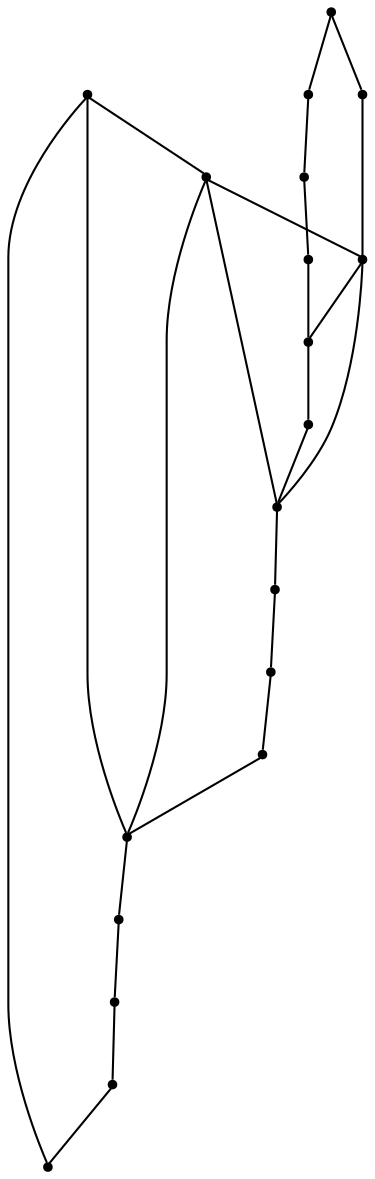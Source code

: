 graph {
  node [shape=point,comment="{\"directed\":false,\"doi\":\"10.4230/LIPIcs.GD.2024.30\",\"figure\":\"16 (9)\"}"]

  v0 [pos="1532.9055874155465,2799.2816123951725"]
  v1 [pos="1525.2826128175711,2829.36182596783"]
  v2 [pos="1530.3382248229827,2768.347384845234"]
  v3 [pos="1508.307112146086,2855.346434689342"]
  v4 [pos="1517.8723025869367,2739.929675551758"]
  v5 [pos="1483.80873667154,2874.409410175088"]
  v6 [pos="1496.8414247095407,2717.0953560311373"]
  v7 [pos="1454.4464269437244,2884.4889622780092"]
  v8 [pos="1469.5422900431067,2702.32432214176"]
  v9 [pos="1381.0012868217395,2717.0953560311373"]
  v10 [pos="1423.4045520420277,2884.4889622780092"]
  v11 [pos="1347.5086840313372,2768.347384845234"]
  v12 [pos="1438.9212921698365,2697.2154976105994"]
  v13 [pos="1394.0423695058198,2874.409410175088"]
  v14 [pos="1408.3046188112132,2702.328391297102"]
  v15 [pos="1369.5438668396664,2855.3505038446833"]
  v16 [pos="1352.5641688451412,2829.3661494453804"]
  v17 [pos="1359.9788035904226,2739.929675551758"]
  v18 [pos="1344.945518761813,2799.281612395173"]

  v0 -- v1 [id="-1",pos="1532.9055874155465,2799.2816123951725 1525.2826128175711,2829.36182596783 1525.2826128175711,2829.36182596783 1525.2826128175711,2829.36182596783"]
  v18 -- v11 [id="-2",pos="1344.945518761813,2799.281612395173 1347.5086840313372,2768.347384845234 1347.5086840313372,2768.347384845234 1347.5086840313372,2768.347384845234"]
  v11 -- v17 [id="-3",pos="1347.5086840313372,2768.347384845234 1359.9788035904226,2739.929675551758 1359.9788035904226,2739.929675551758 1359.9788035904226,2739.929675551758"]
  v16 -- v18 [id="-4",pos="1352.5641688451412,2829.3661494453804 1344.945518761813,2799.281612395173 1344.945518761813,2799.281612395173 1344.945518761813,2799.281612395173"]
  v17 -- v9 [id="-5",pos="1359.9788035904226,2739.929675551758 1381.0012868217395,2717.0953560311373 1381.0012868217395,2717.0953560311373 1381.0012868217395,2717.0953560311373"]
  v15 -- v16 [id="-6",pos="1369.5438668396664,2855.3505038446833 1352.5641688451412,2829.3661494453804 1352.5641688451412,2829.3661494453804 1352.5641688451412,2829.3661494453804"]
  v9 -- v5 [id="-7",pos="1381.0012868217395,2717.0953560311373 1483.80873667154,2874.409410175088 1483.80873667154,2874.409410175088 1483.80873667154,2874.409410175088"]
  v9 -- v14 [id="-8",pos="1381.0012868217395,2717.0953560311373 1408.3046188112132,2702.328391297102 1408.3046188112132,2702.328391297102 1408.3046188112132,2702.328391297102"]
  v13 -- v15 [id="-9",pos="1394.0423695058198,2874.409410175088 1369.5438668396664,2855.3505038446833 1369.5438668396664,2855.3505038446833 1369.5438668396664,2855.3505038446833"]
  v13 -- v10 [id="-10",pos="1394.0423695058198,2874.409410175088 1423.4045520420277,2884.4889622780092 1423.4045520420277,2884.4889622780092 1423.4045520420277,2884.4889622780092"]
  v10 -- v7 [id="-11",pos="1423.4045520420277,2884.4889622780092 1454.4464269437244,2884.4889622780092 1454.4464269437244,2884.4889622780092 1454.4464269437244,2884.4889622780092"]
  v14 -- v12 [id="-12",pos="1408.3046188112132,2702.328391297102 1438.9212921698365,2697.2154976105994 1438.9212921698365,2697.2154976105994 1438.9212921698365,2697.2154976105994"]
  v12 -- v8 [id="-16",pos="1438.9212921698365,2697.2154976105994 1469.5422900431067,2702.32432214176 1469.5422900431067,2702.32432214176 1469.5422900431067,2702.32432214176"]
  v7 -- v11 [id="-18",pos="1454.4464269437244,2884.4889622780092 1347.5086840313372,2768.347384845234 1347.5086840313372,2768.347384845234 1347.5086840313372,2768.347384845234"]
  v7 -- v9 [id="-20",pos="1454.4464269437244,2884.4889622780092 1381.0012868217395,2717.0953560311373 1381.0012868217395,2717.0953560311373 1381.0012868217395,2717.0953560311373"]
  v8 -- v6 [id="-21",pos="1469.5422900431067,2702.32432214176 1496.8414247095407,2717.0953560311373 1496.8414247095407,2717.0953560311373 1496.8414247095407,2717.0953560311373"]
  v5 -- v7 [id="-22",pos="1483.80873667154,2874.409410175088 1454.4464269437244,2884.4889622780092 1454.4464269437244,2884.4889622780092 1454.4464269437244,2884.4889622780092"]
  v5 -- v6 [id="-24",pos="1483.80873667154,2874.409410175088 1496.8414247095407,2717.0953560311373 1496.8414247095407,2717.0953560311373 1496.8414247095407,2717.0953560311373"]
  v6 -- v4 [id="-25",pos="1496.8414247095407,2717.0953560311373 1517.8723025869367,2739.929675551758 1517.8723025869367,2739.929675551758 1517.8723025869367,2739.929675551758"]
  v6 -- v3 [id="-26",pos="1496.8414247095407,2717.0953560311373 1508.307112146086,2855.346434689342 1508.307112146086,2855.346434689342 1508.307112146086,2855.346434689342"]
  v3 -- v1 [id="-27",pos="1508.307112146086,2855.346434689342 1525.2826128175711,2829.36182596783 1525.2826128175711,2829.36182596783 1525.2826128175711,2829.36182596783"]
  v3 -- v5 [id="-28",pos="1508.307112146086,2855.346434689342 1483.80873667154,2874.409410175088 1483.80873667154,2874.409410175088 1483.80873667154,2874.409410175088"]
  v4 -- v2 [id="-30",pos="1517.8723025869367,2739.929675551758 1530.3382248229827,2768.347384845234 1530.3382248229827,2768.347384845234 1530.3382248229827,2768.347384845234"]
  v2 -- v0 [id="-32",pos="1530.3382248229827,2768.347384845234 1532.9055874155465,2799.2816123951725 1532.9055874155465,2799.2816123951725 1532.9055874155465,2799.2816123951725"]
}